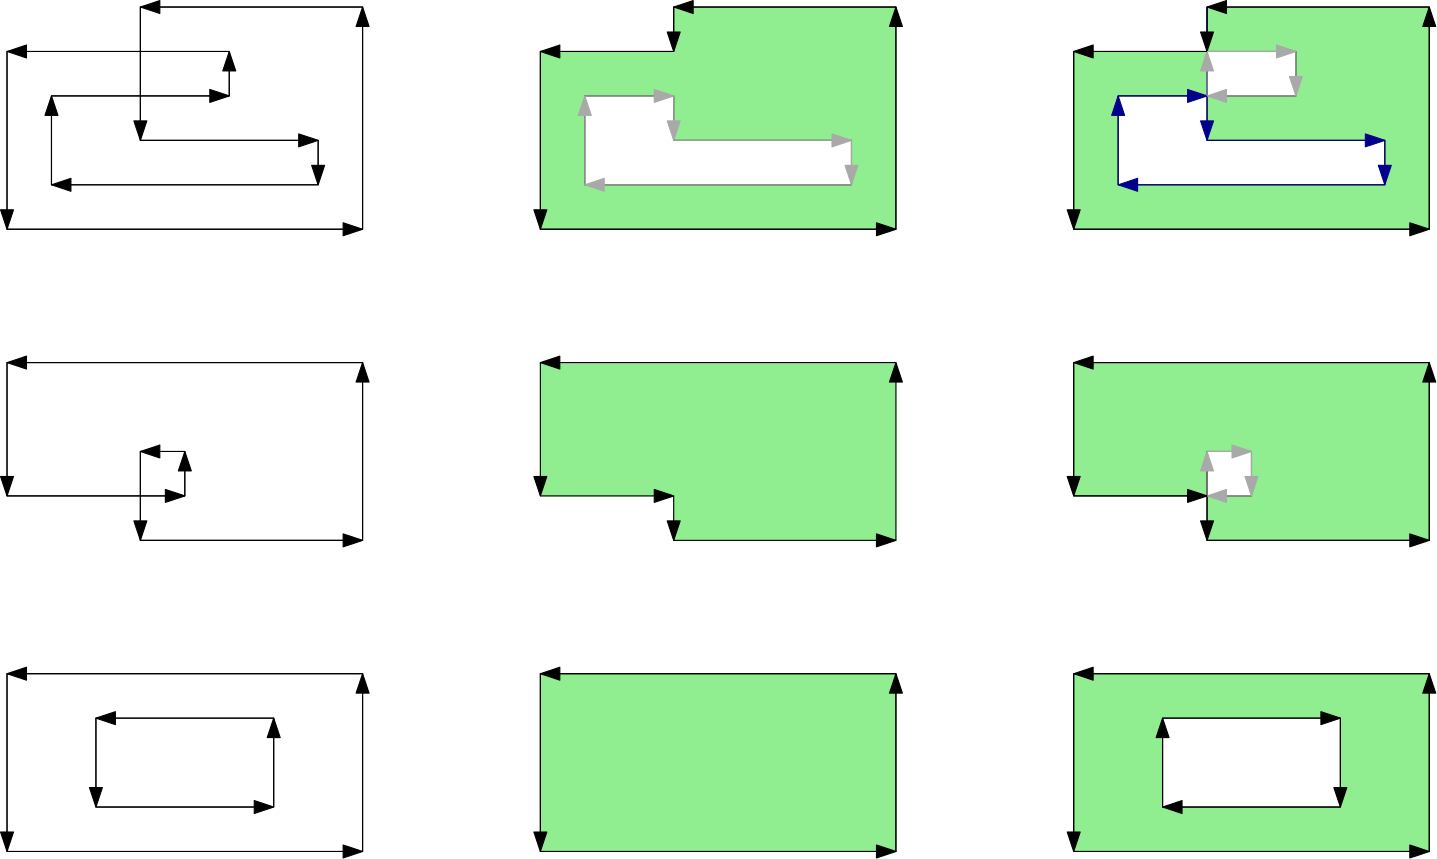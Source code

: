 <?xml version="1.0"?>
<!DOCTYPE ipe SYSTEM "ipe.dtd">
<ipe version="70218" creator="Ipe 7.2.29">
<info created="D:20241210110915" modified="D:20241210130554"/>
<ipestyle name="basic">
<symbol name="arrow/arc(spx)">
<path stroke="sym-stroke" fill="sym-stroke" pen="sym-pen">
0 0 m
-1 0.333 l
-1 -0.333 l
h
</path>
</symbol>
<symbol name="arrow/farc(spx)">
<path stroke="sym-stroke" fill="white" pen="sym-pen">
0 0 m
-1 0.333 l
-1 -0.333 l
h
</path>
</symbol>
<symbol name="arrow/ptarc(spx)">
<path stroke="sym-stroke" fill="sym-stroke" pen="sym-pen">
0 0 m
-1 0.333 l
-0.8 0 l
-1 -0.333 l
h
</path>
</symbol>
<symbol name="arrow/fptarc(spx)">
<path stroke="sym-stroke" fill="white" pen="sym-pen">
0 0 m
-1 0.333 l
-0.8 0 l
-1 -0.333 l
h
</path>
</symbol>
<symbol name="mark/circle(sx)" transformations="translations">
<path fill="sym-stroke">
0.6 0 0 0.6 0 0 e
0.4 0 0 0.4 0 0 e
</path>
</symbol>
<symbol name="mark/disk(sx)" transformations="translations">
<path fill="sym-stroke">
0.6 0 0 0.6 0 0 e
</path>
</symbol>
<symbol name="mark/fdisk(sfx)" transformations="translations">
<group>
<path fill="sym-fill">
0.5 0 0 0.5 0 0 e
</path>
<path fill="sym-stroke" fillrule="eofill">
0.6 0 0 0.6 0 0 e
0.4 0 0 0.4 0 0 e
</path>
</group>
</symbol>
<symbol name="mark/box(sx)" transformations="translations">
<path fill="sym-stroke" fillrule="eofill">
-0.6 -0.6 m
0.6 -0.6 l
0.6 0.6 l
-0.6 0.6 l
h
-0.4 -0.4 m
0.4 -0.4 l
0.4 0.4 l
-0.4 0.4 l
h
</path>
</symbol>
<symbol name="mark/square(sx)" transformations="translations">
<path fill="sym-stroke">
-0.6 -0.6 m
0.6 -0.6 l
0.6 0.6 l
-0.6 0.6 l
h
</path>
</symbol>
<symbol name="mark/fsquare(sfx)" transformations="translations">
<group>
<path fill="sym-fill">
-0.5 -0.5 m
0.5 -0.5 l
0.5 0.5 l
-0.5 0.5 l
h
</path>
<path fill="sym-stroke" fillrule="eofill">
-0.6 -0.6 m
0.6 -0.6 l
0.6 0.6 l
-0.6 0.6 l
h
-0.4 -0.4 m
0.4 -0.4 l
0.4 0.4 l
-0.4 0.4 l
h
</path>
</group>
</symbol>
<symbol name="mark/cross(sx)" transformations="translations">
<group>
<path fill="sym-stroke">
-0.43 -0.57 m
0.57 0.43 l
0.43 0.57 l
-0.57 -0.43 l
h
</path>
<path fill="sym-stroke">
-0.43 0.57 m
0.57 -0.43 l
0.43 -0.57 l
-0.57 0.43 l
h
</path>
</group>
</symbol>
<symbol name="arrow/fnormal(spx)">
<path stroke="sym-stroke" fill="white" pen="sym-pen">
0 0 m
-1 0.333 l
-1 -0.333 l
h
</path>
</symbol>
<symbol name="arrow/pointed(spx)">
<path stroke="sym-stroke" fill="sym-stroke" pen="sym-pen">
0 0 m
-1 0.333 l
-0.8 0 l
-1 -0.333 l
h
</path>
</symbol>
<symbol name="arrow/fpointed(spx)">
<path stroke="sym-stroke" fill="white" pen="sym-pen">
0 0 m
-1 0.333 l
-0.8 0 l
-1 -0.333 l
h
</path>
</symbol>
<symbol name="arrow/linear(spx)">
<path stroke="sym-stroke" pen="sym-pen">
-1 0.333 m
0 0 l
-1 -0.333 l
</path>
</symbol>
<symbol name="arrow/fdouble(spx)">
<path stroke="sym-stroke" fill="white" pen="sym-pen">
0 0 m
-1 0.333 l
-1 -0.333 l
h
-1 0 m
-2 0.333 l
-2 -0.333 l
h
</path>
</symbol>
<symbol name="arrow/double(spx)">
<path stroke="sym-stroke" fill="sym-stroke" pen="sym-pen">
0 0 m
-1 0.333 l
-1 -0.333 l
h
-1 0 m
-2 0.333 l
-2 -0.333 l
h
</path>
</symbol>
<symbol name="arrow/mid-normal(spx)">
<path stroke="sym-stroke" fill="sym-stroke" pen="sym-pen">
0.5 0 m
-0.5 0.333 l
-0.5 -0.333 l
h
</path>
</symbol>
<symbol name="arrow/mid-fnormal(spx)">
<path stroke="sym-stroke" fill="white" pen="sym-pen">
0.5 0 m
-0.5 0.333 l
-0.5 -0.333 l
h
</path>
</symbol>
<symbol name="arrow/mid-pointed(spx)">
<path stroke="sym-stroke" fill="sym-stroke" pen="sym-pen">
0.5 0 m
-0.5 0.333 l
-0.3 0 l
-0.5 -0.333 l
h
</path>
</symbol>
<symbol name="arrow/mid-fpointed(spx)">
<path stroke="sym-stroke" fill="white" pen="sym-pen">
0.5 0 m
-0.5 0.333 l
-0.3 0 l
-0.5 -0.333 l
h
</path>
</symbol>
<symbol name="arrow/mid-double(spx)">
<path stroke="sym-stroke" fill="sym-stroke" pen="sym-pen">
1 0 m
0 0.333 l
0 -0.333 l
h
0 0 m
-1 0.333 l
-1 -0.333 l
h
</path>
</symbol>
<symbol name="arrow/mid-fdouble(spx)">
<path stroke="sym-stroke" fill="white" pen="sym-pen">
1 0 m
0 0.333 l
0 -0.333 l
h
0 0 m
-1 0.333 l
-1 -0.333 l
h
</path>
</symbol>
<anglesize name="22.5 deg" value="22.5"/>
<anglesize name="30 deg" value="30"/>
<anglesize name="45 deg" value="45"/>
<anglesize name="60 deg" value="60"/>
<anglesize name="90 deg" value="90"/>
<arrowsize name="large" value="10"/>
<arrowsize name="small" value="5"/>
<arrowsize name="tiny" value="3"/>
<color name="blue" value="0 0 1"/>
<color name="brown" value="0.647 0.165 0.165"/>
<color name="darkblue" value="0 0 0.545"/>
<color name="darkcyan" value="0 0.545 0.545"/>
<color name="darkgray" value="0.663"/>
<color name="darkgreen" value="0 0.392 0"/>
<color name="darkmagenta" value="0.545 0 0.545"/>
<color name="darkorange" value="1 0.549 0"/>
<color name="darkred" value="0.545 0 0"/>
<color name="gold" value="1 0.843 0"/>
<color name="gray" value="0.745"/>
<color name="green" value="0 1 0"/>
<color name="lightblue" value="0.678 0.847 0.902"/>
<color name="lightcyan" value="0.878 1 1"/>
<color name="lightgray" value="0.827"/>
<color name="lightgreen" value="0.565 0.933 0.565"/>
<color name="lightyellow" value="1 1 0.878"/>
<color name="navy" value="0 0 0.502"/>
<color name="orange" value="1 0.647 0"/>
<color name="pink" value="1 0.753 0.796"/>
<color name="purple" value="0.627 0.125 0.941"/>
<color name="red" value="1 0 0"/>
<color name="seagreen" value="0.18 0.545 0.341"/>
<color name="turquoise" value="0.251 0.878 0.816"/>
<color name="violet" value="0.933 0.51 0.933"/>
<color name="yellow" value="1 1 0"/>
<dashstyle name="dash dot dotted" value="[4 2 1 2 1 2] 0"/>
<dashstyle name="dash dotted" value="[4 2 1 2] 0"/>
<dashstyle name="dashed" value="[4] 0"/>
<dashstyle name="dotted" value="[1 3] 0"/>
<gridsize name="10 pts (~3.5 mm)" value="10"/>
<gridsize name="14 pts (~5 mm)" value="14"/>
<gridsize name="16 pts (~6 mm)" value="16"/>
<gridsize name="20 pts (~7 mm)" value="20"/>
<gridsize name="28 pts (~10 mm)" value="28"/>
<gridsize name="32 pts (~12 mm)" value="32"/>
<gridsize name="4 pts" value="4"/>
<gridsize name="56 pts (~20 mm)" value="56"/>
<gridsize name="8 pts (~3 mm)" value="8"/>
<opacity name="10%" value="0.1"/>
<opacity name="30%" value="0.3"/>
<opacity name="50%" value="0.5"/>
<opacity name="75%" value="0.75"/>
<pen name="fat" value="1.2"/>
<pen name="heavier" value="0.8"/>
<pen name="ultrafat" value="2"/>
<symbolsize name="large" value="5"/>
<symbolsize name="small" value="2"/>
<symbolsize name="tiny" value="1.1"/>
<textsize name="Huge" value="\Huge"/>
<textsize name="LARGE" value="\LARGE"/>
<textsize name="Large" value="\Large"/>
<textsize name="footnote" value="\footnotesize"/>
<textsize name="huge" value="\huge"/>
<textsize name="large" value="\large"/>
<textsize name="script" value="\scriptsize"/>
<textsize name="small" value="\small"/>
<textsize name="tiny" value="\tiny"/>
<textstyle name="center" begin="\begin{center}" end="\end{center}"/>
<textstyle name="item" begin="\begin{itemize}\item{}" end="\end{itemize}"/>
<textstyle name="itemize" begin="\begin{itemize}" end="\end{itemize}"/>
<tiling name="falling" angle="-60" step="4" width="1"/>
<tiling name="rising" angle="30" step="4" width="1"/>
</ipestyle>
<page>
<layer name="alpha"/>
<view layers="alpha" active="alpha"/>
<path layer="alpha" matrix="1 0 0 1 384 0" stroke="black" fill="lightgreen">
64 528 m
64 464 l
192 464 l
192 528 l
h
96 512 m
96 480 l
160 480 l
160 512 l
h
</path>
<path stroke="lightgreen" fill="lightgreen">
304 576 m
384 576 l
384 640 l
256 640 l
256 592 l
304 592 l
h
</path>
<path stroke="black" fill="lightgreen" fillrule="wind">
256 688 m
384 688 l
384 768 l
304 768 l
304 752 l
256 752 l
h
272 736 m
304 736 l
304 720 l
368 720 l
368 704 l
272 704 l
h
</path>
<path stroke="black" arrow="normal/normal">
256 688 m
384 688 l
</path>
<path stroke="black" arrow="normal/normal">
384 688 m
384 768 l
</path>
<path stroke="darkgray" arrow="normal/normal">
368 720 m
368 704 l
</path>
<path stroke="darkgray" arrow="normal/normal">
368 704 m
272 704 l
</path>
<path stroke="darkgray" arrow="normal/normal">
272 704 m
272 736 l
</path>
<path stroke="black" arrow="normal/normal">
256 752 m
256 688 l
</path>
<path matrix="1 0 0 1 192 0" stroke="black" fill="lightgreen" fillrule="eofill">
336 752 m
256 752 l
256 688 l
384 688 l
384 768 l
304 768 l
304 720 l
368 720 l
368 704 l
272 704 l
272 736 l
336 736 l
h
</path>
<path matrix="1 0 0 1 192 0" stroke="black" arrow="normal/normal">
256 688 m
384 688 l
</path>
<path matrix="1 0 0 1 192 0" stroke="black" arrow="normal/normal">
384 688 m
384 768 l
</path>
<path matrix="1 0 0 1 192 0" stroke="black" arrow="normal/normal">
384 768 m
304 768 l
</path>
<path matrix="1 0 0 1 192 0" stroke="darkblue" arrow="normal/normal">
304 768 m
304 720 l
</path>
<path matrix="1 0 0 1 192 0" stroke="darkblue" arrow="normal/normal">
304 720 m
368 720 l
</path>
<path matrix="1 0 0 1 192 0" stroke="darkblue" arrow="normal/normal">
368 720 m
368 704 l
</path>
<path matrix="1 0 0 1 192 0" stroke="darkblue" arrow="normal/normal">
368 704 m
272 704 l
</path>
<path matrix="1 0 0 1 192 0" stroke="darkblue" arrow="normal/normal">
272 704 m
272 736 l
</path>
<path matrix="1 0 0 1 192 0" stroke="black" arrow="normal/normal">
256 752 m
256 688 l
</path>
<path stroke="black" fill="black" arrow="normal/normal">
384 640 m
256 640 l
</path>
<path stroke="black" fill="1" arrow="normal/normal">
256 640 m
256 592 l
</path>
<path stroke="black" fill="1" arrow="normal/normal">
304 576 m
384 576 l
</path>
<path stroke="black" fill="1" arrow="normal/normal">
384 576 m
384 640 l
</path>
<path matrix="1 0 0 1 384 0" stroke="black" fill="lightgreen" fillrule="eofill">
192 640 m
64 640 l
64 592 l
128 592 l
128 608 l
112 608 l
112 576 l
192 576 l
h
</path>
<path matrix="1 0 0 1 192 0" stroke="black" arrow="normal/normal">
384 640 m
256 640 l
</path>
<path matrix="1 0 0 1 192 0" stroke="black" arrow="normal/normal">
256 640 m
256 592 l
</path>
<path matrix="1 0 0 1 192 0" stroke="black" arrow="normal/normal">
304 608 m
304 576 l
</path>
<path matrix="1 0 0 1 192 0" stroke="black" arrow="normal/normal">
304 576 m
384 576 l
</path>
<path matrix="1 0 0 1 192 0" stroke="black" arrow="normal/normal">
384 576 m
384 640 l
</path>
<path matrix="1 0 0 1 -192 0" stroke="black">
336 752 m
256 752 l
256 688 l
384 688 l
384 768 l
304 768 l
304 720 l
368 720 l
368 704 l
272 704 l
272 736 l
336 736 l
h
</path>
<path matrix="1 0 0 1 -192 0" stroke="black" arrow="normal/normal">
256 688 m
384 688 l
</path>
<path matrix="1 0 0 1 -192 0" stroke="black" arrow="normal/normal">
384 688 m
384 768 l
</path>
<path matrix="1 0 0 1 -192 0" stroke="black" arrow="normal/normal">
384 768 m
304 768 l
</path>
<path matrix="1 0 0 1 -192 0" stroke="black" arrow="normal/normal">
304 768 m
304 720 l
</path>
<path matrix="1 0 0 1 -192 0" stroke="black" arrow="normal/normal">
304 720 m
368 720 l
</path>
<path matrix="1 0 0 1 -192 0" stroke="black" arrow="normal/normal">
368 720 m
368 704 l
</path>
<path matrix="1 0 0 1 -192 0" stroke="black" arrow="normal/normal">
368 704 m
272 704 l
</path>
<path matrix="1 0 0 1 -192 0" stroke="black" arrow="normal/normal">
272 704 m
272 736 l
</path>
<path matrix="1 0 0 1 -192 0" stroke="black" arrow="normal/normal">
272 736 m
336 736 l
</path>
<path matrix="1 0 0 1 -192 0" stroke="black" arrow="normal/normal">
336 736 m
336 752 l
</path>
<path matrix="1 0 0 1 -192 0" stroke="black" arrow="normal/normal">
336 752 m
256 752 l
</path>
<path matrix="1 0 0 1 -192 0" stroke="black" arrow="normal/normal">
256 752 m
256 688 l
</path>
<path stroke="black" arrow="normal/normal">
384 768 m
304 768 l
</path>
<path stroke="darkgray" arrow="normal/normal">
272 736 m
304 736 l
</path>
<path stroke="darkgray" arrow="normal/normal">
304 736 m
304 720 l
</path>
<path stroke="darkgray" arrow="normal/normal">
304 720 m
368 720 l
</path>
<path stroke="black" arrow="normal/normal">
304 768 m
304 752 l
</path>
<path stroke="black" arrow="normal/normal">
304 752 m
256 752 l
</path>
<path stroke="black" arrow="normal/normal">
496 768 m
496 752 l
</path>
<path stroke="darkgray" arrow="normal/normal">
496 752 m
528 752 l
</path>
<path stroke="darkgray" arrow="normal/normal">
528 752 m
528 736 l
</path>
<path stroke="darkgray" arrow="normal/normal">
528 736 m
496 736 l
</path>
<path stroke="darkblue" arrow="normal/normal">
464 736 m
496 736 l
</path>
<path stroke="darkgray" arrow="normal/normal">
496 736 m
496 752 l
</path>
<path stroke="black" arrow="normal/normal">
496 752 m
448 752 l
</path>
<path stroke="black">
192 640 m
64 640 l
64 592 l
128 592 l
128 608 l
112 608 l
112 576 l
192 576 l
h
</path>
<path matrix="1 0 0 1 -192 0" stroke="black" arrow="normal/normal">
384 640 m
256 640 l
</path>
<path matrix="1 0 0 1 -192 0" stroke="black" arrow="normal/normal">
256 640 m
256 592 l
</path>
<path matrix="1 0 0 1 -192 0" stroke="black" arrow="normal/normal">
256 592 m
320 592 l
</path>
<path matrix="1 0 0 1 -192 0" stroke="black" arrow="normal/normal">
320 592 m
320 608 l
</path>
<path matrix="1 0 0 1 -192 0" stroke="black" arrow="normal/normal">
320 608 m
304 608 l
</path>
<path matrix="1 0 0 1 -192 0" stroke="black" arrow="normal/normal">
304 608 m
304 576 l
</path>
<path matrix="1 0 0 1 -192 0" stroke="black" arrow="normal/normal">
304 576 m
384 576 l
</path>
<path matrix="1 0 0 1 -192 0" stroke="black" arrow="normal/normal">
384 576 m
384 640 l
</path>
<path stroke="darkgray" arrow="normal/normal">
512 592 m
496 592 l
</path>
<path stroke="darkgray" arrow="normal/normal">
496 592 m
496 608 l
</path>
<path stroke="darkgray" arrow="normal/normal">
496 608 m
512 608 l
</path>
<path stroke="darkgray" arrow="normal/normal">
512 608 m
512 592 l
</path>
<path stroke="black" arrow="normal/normal">
448 592 m
496 592 l
</path>
<path stroke="black" arrow="normal/normal">
256 592 m
304 592 l
</path>
<path stroke="black" arrow="normal/normal">
304 592 m
304 576 l
</path>
<path stroke="black">
64 528 m
64 464 l
192 464 l
192 528 l
h
</path>
<path stroke="black">
96 512 m
96 480 l
160 480 l
160 512 l
h
</path>
<path stroke="black" arrow="normal/normal">
64 464 m
192 464 l
</path>
<path stroke="black" arrow="normal/normal">
192 464 m
192 528 l
</path>
<path stroke="black" arrow="normal/normal">
192 528 m
64 528 l
</path>
<path stroke="black" arrow="normal/normal">
64 528 m
64 464 l
</path>
<path stroke="black" arrow="normal/normal">
96 480 m
160 480 l
</path>
<path stroke="black" arrow="normal/normal">
160 480 m
160 512 l
</path>
<path stroke="black" arrow="normal/normal">
160 512 m
96 512 l
</path>
<path stroke="black" arrow="normal/normal">
96 512 m
96 480 l
</path>
<path matrix="1 0 0 1 192 0" stroke="black" fill="lightgreen">
64 528 m
64 464 l
192 464 l
192 528 l
h
</path>
<path matrix="1 0 0 1 192 0" stroke="black" arrow="normal/normal">
192 464 m
192 528 l
</path>
<path matrix="1 0 0 1 192 0" stroke="black" arrow="normal/normal">
192 528 m
64 528 l
</path>
<path matrix="1 0 0 1 192 0" stroke="black" arrow="normal/normal">
64 528 m
64 464 l
</path>
<path matrix="1 0 0 1 384 0" stroke="black" arrow="normal/normal">
64 464 m
192 464 l
</path>
<path matrix="1 0 0 1 384 0" stroke="black" arrow="normal/normal">
192 464 m
192 528 l
</path>
<path matrix="1 0 0 1 384 0" stroke="black" arrow="normal/normal">
192 528 m
64 528 l
</path>
<path stroke="black" arrow="normal/normal">
480 512 m
544 512 l
</path>
<path stroke="black" arrow="normal/normal">
544 512 m
544 480 l
</path>
<path stroke="black" arrow="normal/normal">
544 480 m
480 480 l
</path>
<path stroke="black" arrow="normal/normal">
448 528 m
448 464 l
</path>
<path stroke="black" fill="0.502 1 0.502" arrow="normal/normal">
480 480 m
480 512 l
</path>
<path stroke="black" arrow="normal/normal">
256 464 m
384 464 l
</path>
</page>
</ipe>
